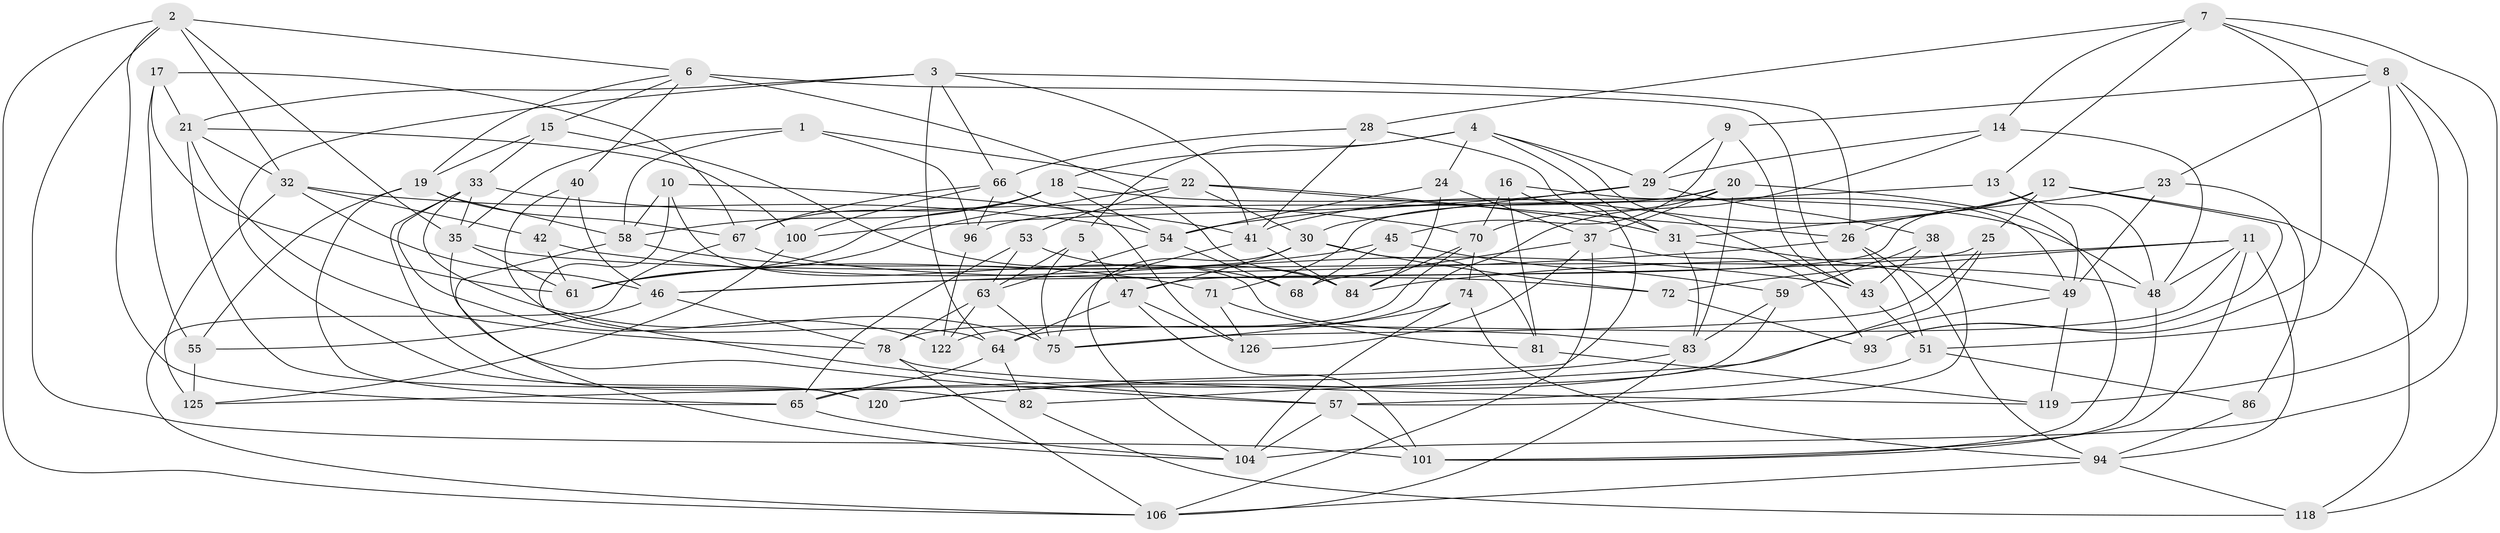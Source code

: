 // Generated by graph-tools (version 1.1) at 2025/52/02/27/25 19:52:35]
// undirected, 82 vertices, 209 edges
graph export_dot {
graph [start="1"]
  node [color=gray90,style=filled];
  1;
  2 [super="+60"];
  3 [super="+34"];
  4 [super="+88"];
  5;
  6 [super="+62"];
  7 [super="+36"];
  8 [super="+80"];
  9;
  10;
  11 [super="+111"];
  12 [super="+50"];
  13;
  14;
  15;
  16;
  17;
  18 [super="+56"];
  19 [super="+91"];
  20 [super="+97"];
  21 [super="+85"];
  22 [super="+127"];
  23;
  24;
  25;
  26 [super="+27"];
  28;
  29 [super="+73"];
  30 [super="+39"];
  31 [super="+44"];
  32 [super="+76"];
  33 [super="+52"];
  35 [super="+103"];
  37 [super="+117"];
  38;
  40;
  41 [super="+112"];
  42;
  43 [super="+105"];
  45;
  46 [super="+92"];
  47 [super="+89"];
  48 [super="+115"];
  49 [super="+90"];
  51 [super="+102"];
  53;
  54 [super="+109"];
  55;
  57 [super="+108"];
  58 [super="+128"];
  59;
  61 [super="+79"];
  63 [super="+124"];
  64 [super="+116"];
  65 [super="+69"];
  66 [super="+114"];
  67 [super="+107"];
  68;
  70 [super="+77"];
  71;
  72;
  74;
  75 [super="+99"];
  78 [super="+87"];
  81;
  82;
  83 [super="+121"];
  84 [super="+95"];
  86;
  93;
  94 [super="+98"];
  96;
  100;
  101 [super="+110"];
  104 [super="+113"];
  106 [super="+123"];
  118;
  119;
  120;
  122;
  125;
  126;
  1 -- 96;
  1 -- 58;
  1 -- 22;
  1 -- 35;
  2 -- 35;
  2 -- 32;
  2 -- 101;
  2 -- 106;
  2 -- 65;
  2 -- 6;
  3 -- 21;
  3 -- 64;
  3 -- 66;
  3 -- 120;
  3 -- 41;
  3 -- 26;
  4 -- 5;
  4 -- 31;
  4 -- 24;
  4 -- 43;
  4 -- 29;
  4 -- 18;
  5 -- 47;
  5 -- 63;
  5 -- 75;
  6 -- 15;
  6 -- 84;
  6 -- 43;
  6 -- 40;
  6 -- 19;
  7 -- 13;
  7 -- 14;
  7 -- 28;
  7 -- 93;
  7 -- 118;
  7 -- 8;
  8 -- 119;
  8 -- 23;
  8 -- 51;
  8 -- 9;
  8 -- 104;
  9 -- 29;
  9 -- 45;
  9 -- 43;
  10 -- 57;
  10 -- 58;
  10 -- 41;
  10 -- 83;
  11 -- 48;
  11 -- 101;
  11 -- 94;
  11 -- 72;
  11 -- 64;
  11 -- 84;
  12 -- 25;
  12 -- 47;
  12 -- 41;
  12 -- 93;
  12 -- 118;
  12 -- 26;
  13 -- 48;
  13 -- 49;
  13 -- 54;
  14 -- 29;
  14 -- 122;
  14 -- 48;
  15 -- 68;
  15 -- 19;
  15 -- 33;
  16 -- 81;
  16 -- 49;
  16 -- 70;
  16 -- 125;
  17 -- 21;
  17 -- 55;
  17 -- 61;
  17 -- 67;
  18 -- 58;
  18 -- 48;
  18 -- 61;
  18 -- 67;
  18 -- 54;
  19 -- 67;
  19 -- 55;
  19 -- 65;
  19 -- 58;
  20 -- 71;
  20 -- 96;
  20 -- 70;
  20 -- 101;
  20 -- 37;
  20 -- 83;
  21 -- 100;
  21 -- 32;
  21 -- 120;
  21 -- 78;
  22 -- 26;
  22 -- 61;
  22 -- 53;
  22 -- 31;
  22 -- 30;
  23 -- 49;
  23 -- 86;
  23 -- 31;
  24 -- 54;
  24 -- 37;
  24 -- 84;
  25 -- 82;
  25 -- 46;
  25 -- 75;
  26 -- 46;
  26 -- 94;
  26 -- 51;
  28 -- 41;
  28 -- 31;
  28 -- 66;
  29 -- 38;
  29 -- 100;
  29 -- 30;
  30 -- 72;
  30 -- 75;
  30 -- 81;
  30 -- 47;
  31 -- 49;
  31 -- 83;
  32 -- 125;
  32 -- 42;
  32 -- 54;
  32 -- 46;
  33 -- 75;
  33 -- 70;
  33 -- 122;
  33 -- 82;
  33 -- 35;
  35 -- 61;
  35 -- 48;
  35 -- 57;
  37 -- 93;
  37 -- 126;
  37 -- 106;
  37 -- 68;
  38 -- 59;
  38 -- 43;
  38 -- 57;
  40 -- 42;
  40 -- 64;
  40 -- 46;
  41 -- 84;
  41 -- 104;
  42 -- 61;
  42 -- 43;
  43 -- 51;
  45 -- 61;
  45 -- 59;
  45 -- 68;
  46 -- 55;
  46 -- 78;
  47 -- 101;
  47 -- 64;
  47 -- 126;
  48 -- 101;
  49 -- 120;
  49 -- 119;
  51 -- 86 [weight=2];
  51 -- 57;
  53 -- 63;
  53 -- 65;
  53 -- 84;
  54 -- 63;
  54 -- 68;
  55 -- 125;
  57 -- 104;
  57 -- 101;
  58 -- 104;
  58 -- 71;
  59 -- 83;
  59 -- 65;
  63 -- 122;
  63 -- 75;
  63 -- 78;
  64 -- 82;
  64 -- 65;
  65 -- 104;
  66 -- 126;
  66 -- 96;
  66 -- 100;
  66 -- 67;
  67 -- 72;
  67 -- 106;
  70 -- 78;
  70 -- 74;
  70 -- 84;
  71 -- 81;
  71 -- 126;
  72 -- 93;
  74 -- 94;
  74 -- 75;
  74 -- 104;
  78 -- 119;
  78 -- 106;
  81 -- 119;
  82 -- 118;
  83 -- 120;
  83 -- 106;
  86 -- 94;
  94 -- 118;
  94 -- 106;
  96 -- 122;
  100 -- 125;
}

